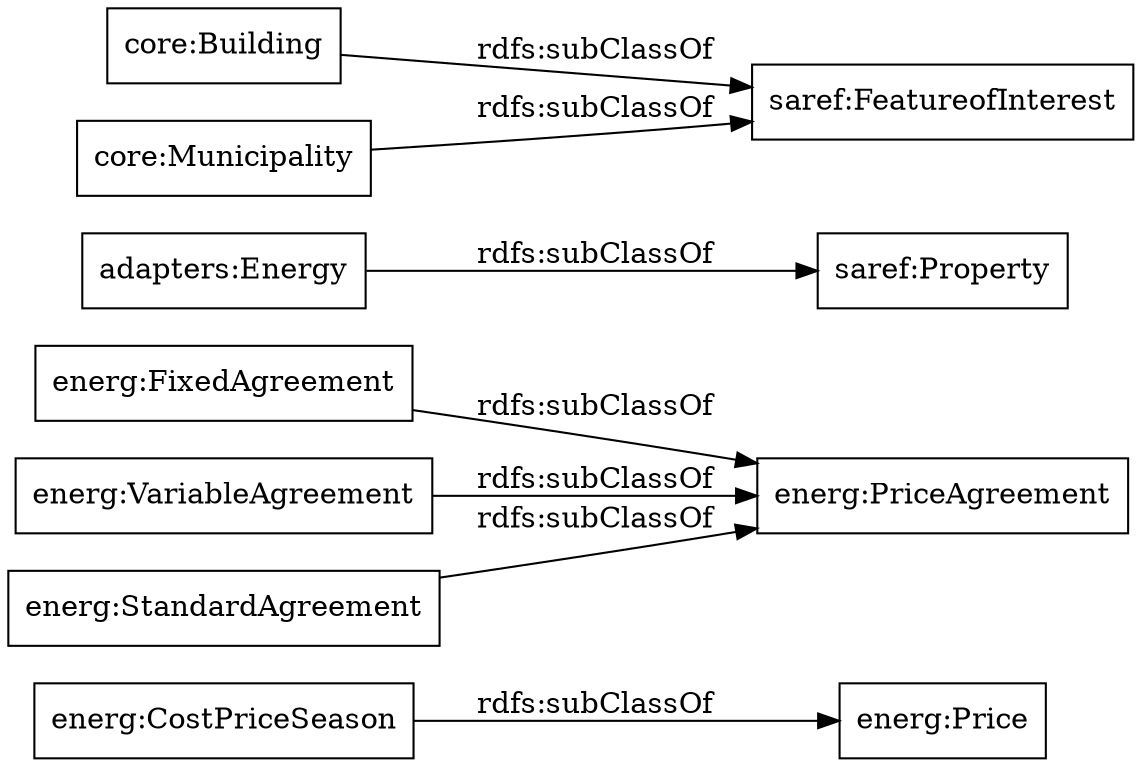 digraph ar2dtool_diagram { 
rankdir=LR;
size="1000"
node [shape = rectangle, color="black"]; "energ:CostPriceSeason" "energ:FixedAgreement" "energ:PriceAgreement" "saref:Property" "energ:VariableAgreement" "energ:Price" "core:Building" "core:Municipality" "saref:FeatureofInterest" "adapters:Energy" "energ:StandardAgreement" ; /*classes style*/
	"core:Building" -> "saref:FeatureofInterest" [ label = "rdfs:subClassOf" ];
	"energ:FixedAgreement" -> "energ:PriceAgreement" [ label = "rdfs:subClassOf" ];
	"energ:VariableAgreement" -> "energ:PriceAgreement" [ label = "rdfs:subClassOf" ];
	"core:Municipality" -> "saref:FeatureofInterest" [ label = "rdfs:subClassOf" ];
	"energ:StandardAgreement" -> "energ:PriceAgreement" [ label = "rdfs:subClassOf" ];
	"energ:CostPriceSeason" -> "energ:Price" [ label = "rdfs:subClassOf" ];
	"adapters:Energy" -> "saref:Property" [ label = "rdfs:subClassOf" ];

}
